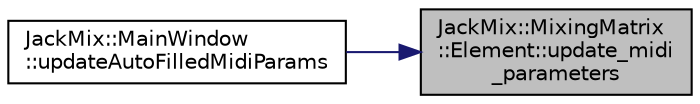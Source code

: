 digraph "JackMix::MixingMatrix::Element::update_midi_parameters"
{
 // LATEX_PDF_SIZE
  edge [fontname="Helvetica",fontsize="10",labelfontname="Helvetica",labelfontsize="10"];
  node [fontname="Helvetica",fontsize="10",shape=record];
  rankdir="RL";
  Node1 [label="JackMix::MixingMatrix\l::Element::update_midi\l_parameters",height=0.2,width=0.4,color="black", fillcolor="grey75", style="filled", fontcolor="black",tooltip=" "];
  Node1 -> Node2 [dir="back",color="midnightblue",fontsize="10",style="solid",fontname="Helvetica"];
  Node2 [label="JackMix::MainWindow\l::updateAutoFilledMidiParams",height=0.2,width=0.4,color="black", fillcolor="white", style="filled",URL="$class_jack_mix_1_1_main_window.html#a1fdd236b2dbd0a6924ce874396c60dfc",tooltip=" "];
}
